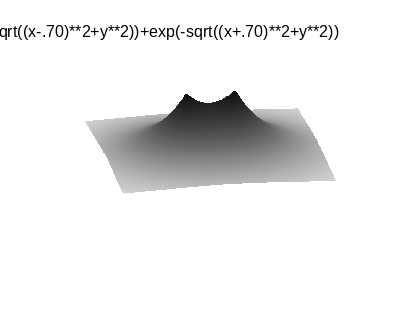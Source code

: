
unset border
unset colorbox
unset surface
unset xtics
unset ytics
unset ztics

set pm3d implicit at s
set pm3d scansbackward

set view 120, 10, 1, 1
set samples 200, 200
set isosamples 200, 200
set xrange [-3:3]
set yrange [-3:3]
set zrange [-1.3:1.3]

gamma = 2.2
color(gray) = gray**(1./gamma)
set palette model RGB functions 1-color(gray),1-color(gray),1-color(gray)


# everything is in units of the Bohr radius
# H2 bond length=74 pm; Bohr radius=53 pm; half the bond length, in units of Bohr radius, is .70


 set terminal png transparent nocrop enhanced size 420,320 
 set output 'a.png'
 splot exp(-sqrt((x-.70)**2+y**2))+exp(-sqrt((x+.70)**2+y**2))
 set output 'b.png'
 splot exp(-sqrt((x-.70)**2+y**2))-exp(-sqrt((x+.70)**2+y**2))
 set output 'c.png'
 splot -exp(-sqrt((x-.70)**2+y**2))+exp(-sqrt((x+.70)**2+y**2))
 set output 'd.png'
 splot -exp(-sqrt((x-.70)**2+y**2))-exp(-sqrt((x+.70)**2+y**2))
